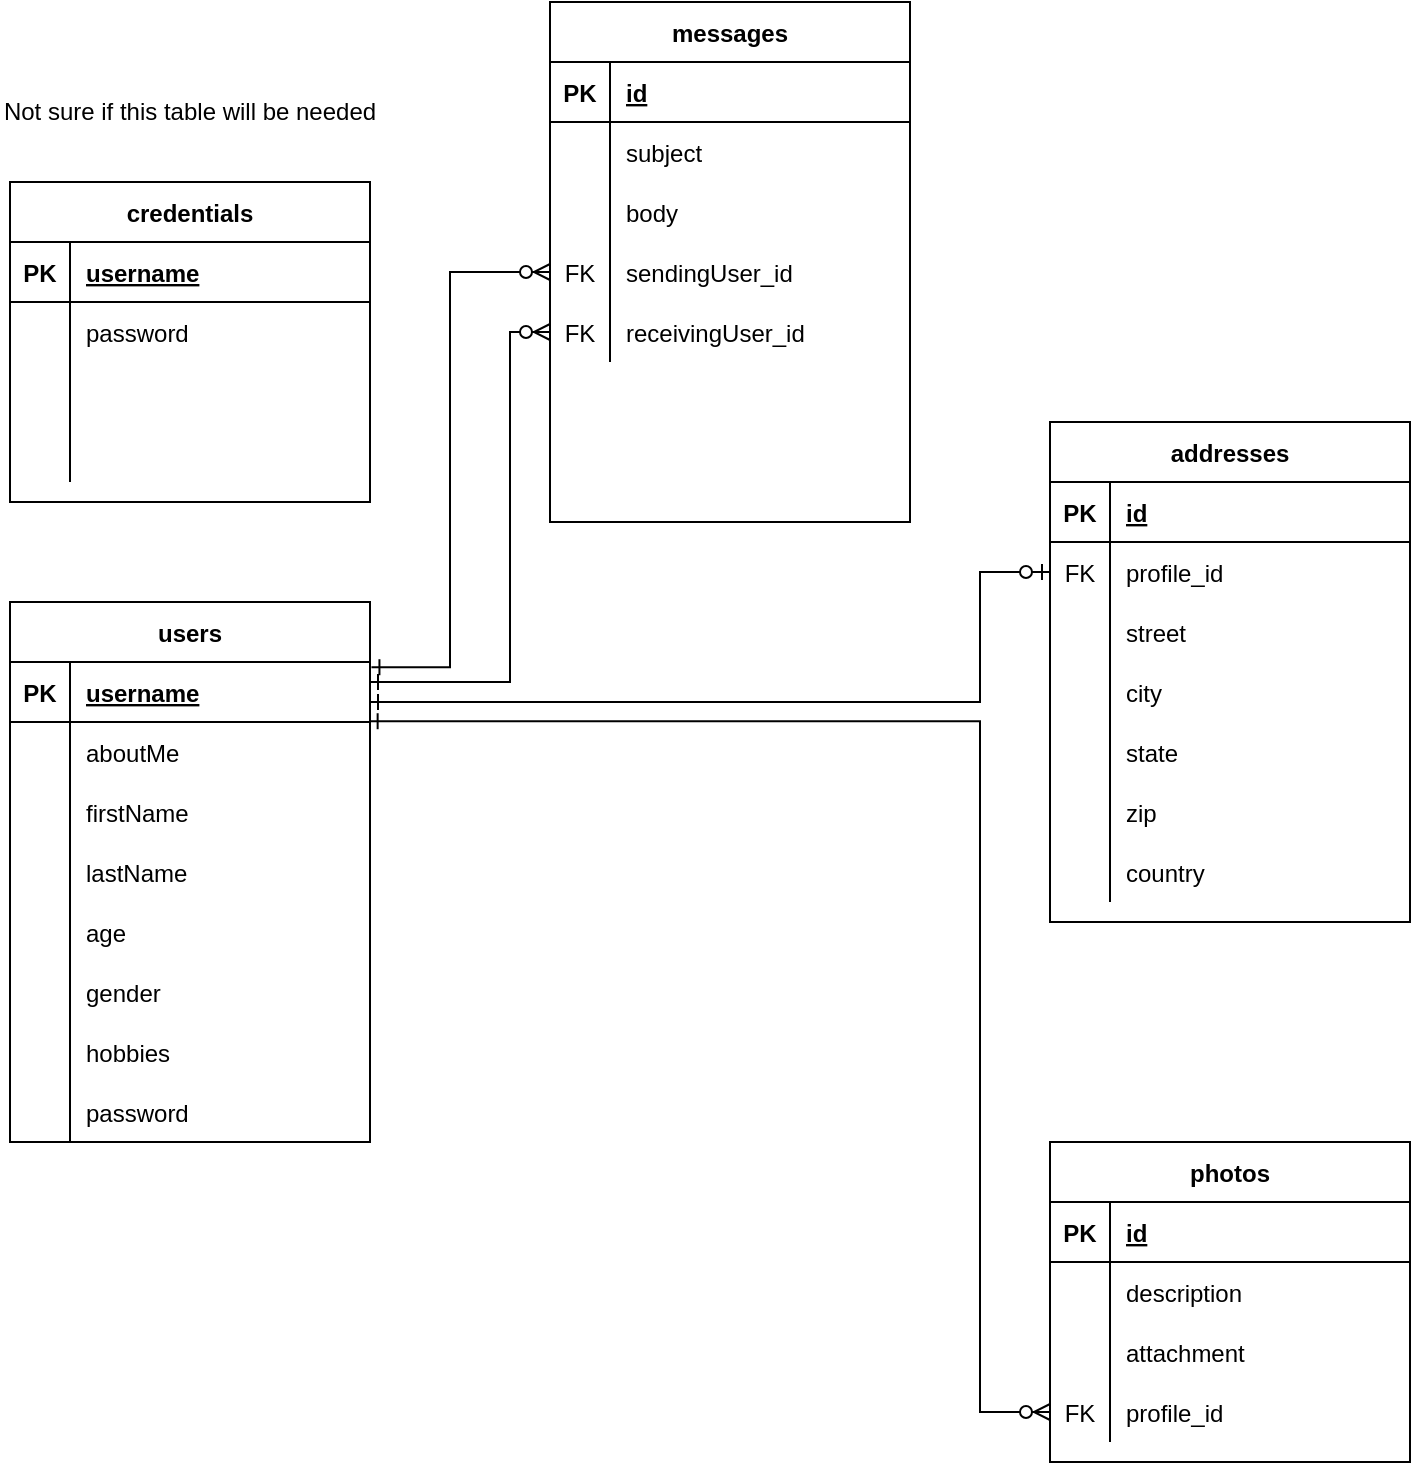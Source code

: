 <mxfile version="14.2.4" type="github">
  <diagram id="PAOuNJBse6k72HpRpejP" name="Page-1">
    <mxGraphModel dx="1038" dy="548" grid="1" gridSize="10" guides="1" tooltips="1" connect="1" arrows="1" fold="1" page="1" pageScale="1" pageWidth="850" pageHeight="1100" math="0" shadow="0">
      <root>
        <mxCell id="0" />
        <mxCell id="1" parent="0" />
        <mxCell id="CI3YDtKb9qRA6XTvtAf0-1" value="credentials" style="shape=table;startSize=30;container=1;collapsible=1;childLayout=tableLayout;fixedRows=1;rowLines=0;fontStyle=1;align=center;resizeLast=1;" vertex="1" parent="1">
          <mxGeometry x="50" y="110" width="180" height="160" as="geometry" />
        </mxCell>
        <mxCell id="CI3YDtKb9qRA6XTvtAf0-2" value="" style="shape=partialRectangle;collapsible=0;dropTarget=0;pointerEvents=0;fillColor=none;top=0;left=0;bottom=1;right=0;points=[[0,0.5],[1,0.5]];portConstraint=eastwest;" vertex="1" parent="CI3YDtKb9qRA6XTvtAf0-1">
          <mxGeometry y="30" width="180" height="30" as="geometry" />
        </mxCell>
        <mxCell id="CI3YDtKb9qRA6XTvtAf0-3" value="PK" style="shape=partialRectangle;connectable=0;fillColor=none;top=0;left=0;bottom=0;right=0;fontStyle=1;overflow=hidden;" vertex="1" parent="CI3YDtKb9qRA6XTvtAf0-2">
          <mxGeometry width="30" height="30" as="geometry" />
        </mxCell>
        <mxCell id="CI3YDtKb9qRA6XTvtAf0-4" value="username" style="shape=partialRectangle;connectable=0;fillColor=none;top=0;left=0;bottom=0;right=0;align=left;spacingLeft=6;fontStyle=5;overflow=hidden;" vertex="1" parent="CI3YDtKb9qRA6XTvtAf0-2">
          <mxGeometry x="30" width="150" height="30" as="geometry" />
        </mxCell>
        <mxCell id="CI3YDtKb9qRA6XTvtAf0-5" value="" style="shape=partialRectangle;collapsible=0;dropTarget=0;pointerEvents=0;fillColor=none;top=0;left=0;bottom=0;right=0;points=[[0,0.5],[1,0.5]];portConstraint=eastwest;" vertex="1" parent="CI3YDtKb9qRA6XTvtAf0-1">
          <mxGeometry y="60" width="180" height="30" as="geometry" />
        </mxCell>
        <mxCell id="CI3YDtKb9qRA6XTvtAf0-6" value="" style="shape=partialRectangle;connectable=0;fillColor=none;top=0;left=0;bottom=0;right=0;editable=1;overflow=hidden;" vertex="1" parent="CI3YDtKb9qRA6XTvtAf0-5">
          <mxGeometry width="30" height="30" as="geometry" />
        </mxCell>
        <mxCell id="CI3YDtKb9qRA6XTvtAf0-7" value="password" style="shape=partialRectangle;connectable=0;fillColor=none;top=0;left=0;bottom=0;right=0;align=left;spacingLeft=6;overflow=hidden;" vertex="1" parent="CI3YDtKb9qRA6XTvtAf0-5">
          <mxGeometry x="30" width="150" height="30" as="geometry" />
        </mxCell>
        <mxCell id="CI3YDtKb9qRA6XTvtAf0-8" value="" style="shape=partialRectangle;collapsible=0;dropTarget=0;pointerEvents=0;fillColor=none;top=0;left=0;bottom=0;right=0;points=[[0,0.5],[1,0.5]];portConstraint=eastwest;" vertex="1" parent="CI3YDtKb9qRA6XTvtAf0-1">
          <mxGeometry y="90" width="180" height="30" as="geometry" />
        </mxCell>
        <mxCell id="CI3YDtKb9qRA6XTvtAf0-9" value="" style="shape=partialRectangle;connectable=0;fillColor=none;top=0;left=0;bottom=0;right=0;editable=1;overflow=hidden;" vertex="1" parent="CI3YDtKb9qRA6XTvtAf0-8">
          <mxGeometry width="30" height="30" as="geometry" />
        </mxCell>
        <mxCell id="CI3YDtKb9qRA6XTvtAf0-10" value="" style="shape=partialRectangle;connectable=0;fillColor=none;top=0;left=0;bottom=0;right=0;align=left;spacingLeft=6;overflow=hidden;" vertex="1" parent="CI3YDtKb9qRA6XTvtAf0-8">
          <mxGeometry x="30" width="150" height="30" as="geometry" />
        </mxCell>
        <mxCell id="CI3YDtKb9qRA6XTvtAf0-11" value="" style="shape=partialRectangle;collapsible=0;dropTarget=0;pointerEvents=0;fillColor=none;top=0;left=0;bottom=0;right=0;points=[[0,0.5],[1,0.5]];portConstraint=eastwest;" vertex="1" parent="CI3YDtKb9qRA6XTvtAf0-1">
          <mxGeometry y="120" width="180" height="30" as="geometry" />
        </mxCell>
        <mxCell id="CI3YDtKb9qRA6XTvtAf0-12" value="" style="shape=partialRectangle;connectable=0;fillColor=none;top=0;left=0;bottom=0;right=0;editable=1;overflow=hidden;" vertex="1" parent="CI3YDtKb9qRA6XTvtAf0-11">
          <mxGeometry width="30" height="30" as="geometry" />
        </mxCell>
        <mxCell id="CI3YDtKb9qRA6XTvtAf0-13" value="" style="shape=partialRectangle;connectable=0;fillColor=none;top=0;left=0;bottom=0;right=0;align=left;spacingLeft=6;overflow=hidden;" vertex="1" parent="CI3YDtKb9qRA6XTvtAf0-11">
          <mxGeometry x="30" width="150" height="30" as="geometry" />
        </mxCell>
        <mxCell id="CI3YDtKb9qRA6XTvtAf0-14" style="edgeStyle=orthogonalEdgeStyle;rounded=0;orthogonalLoop=1;jettySize=auto;html=1;startArrow=ERzeroToMany;startFill=1;endArrow=ERone;endFill=0;exitX=0;exitY=0.5;exitDx=0;exitDy=0;entryX=1.004;entryY=0.087;entryDx=0;entryDy=0;entryPerimeter=0;" edge="1" parent="1" source="CI3YDtKb9qRA6XTvtAf0-25" target="CI3YDtKb9qRA6XTvtAf0-69">
          <mxGeometry relative="1" as="geometry">
            <Array as="points">
              <mxPoint x="270" y="155" />
              <mxPoint x="270" y="353" />
            </Array>
            <mxPoint x="160" y="380" as="targetPoint" />
          </mxGeometry>
        </mxCell>
        <mxCell id="CI3YDtKb9qRA6XTvtAf0-15" value="messages" style="shape=table;startSize=30;container=1;collapsible=1;childLayout=tableLayout;fixedRows=1;rowLines=0;fontStyle=1;align=center;resizeLast=1;" vertex="1" parent="1">
          <mxGeometry x="320" y="20" width="180" height="260" as="geometry" />
        </mxCell>
        <mxCell id="CI3YDtKb9qRA6XTvtAf0-16" value="" style="shape=partialRectangle;collapsible=0;dropTarget=0;pointerEvents=0;fillColor=none;top=0;left=0;bottom=1;right=0;points=[[0,0.5],[1,0.5]];portConstraint=eastwest;" vertex="1" parent="CI3YDtKb9qRA6XTvtAf0-15">
          <mxGeometry y="30" width="180" height="30" as="geometry" />
        </mxCell>
        <mxCell id="CI3YDtKb9qRA6XTvtAf0-17" value="PK" style="shape=partialRectangle;connectable=0;fillColor=none;top=0;left=0;bottom=0;right=0;fontStyle=1;overflow=hidden;" vertex="1" parent="CI3YDtKb9qRA6XTvtAf0-16">
          <mxGeometry width="30" height="30" as="geometry" />
        </mxCell>
        <mxCell id="CI3YDtKb9qRA6XTvtAf0-18" value="id" style="shape=partialRectangle;connectable=0;fillColor=none;top=0;left=0;bottom=0;right=0;align=left;spacingLeft=6;fontStyle=5;overflow=hidden;" vertex="1" parent="CI3YDtKb9qRA6XTvtAf0-16">
          <mxGeometry x="30" width="150" height="30" as="geometry" />
        </mxCell>
        <mxCell id="CI3YDtKb9qRA6XTvtAf0-19" value="" style="shape=partialRectangle;collapsible=0;dropTarget=0;pointerEvents=0;fillColor=none;top=0;left=0;bottom=0;right=0;points=[[0,0.5],[1,0.5]];portConstraint=eastwest;" vertex="1" parent="CI3YDtKb9qRA6XTvtAf0-15">
          <mxGeometry y="60" width="180" height="30" as="geometry" />
        </mxCell>
        <mxCell id="CI3YDtKb9qRA6XTvtAf0-20" value="" style="shape=partialRectangle;connectable=0;fillColor=none;top=0;left=0;bottom=0;right=0;editable=1;overflow=hidden;" vertex="1" parent="CI3YDtKb9qRA6XTvtAf0-19">
          <mxGeometry width="30" height="30" as="geometry" />
        </mxCell>
        <mxCell id="CI3YDtKb9qRA6XTvtAf0-21" value="subject" style="shape=partialRectangle;connectable=0;fillColor=none;top=0;left=0;bottom=0;right=0;align=left;spacingLeft=6;overflow=hidden;" vertex="1" parent="CI3YDtKb9qRA6XTvtAf0-19">
          <mxGeometry x="30" width="150" height="30" as="geometry" />
        </mxCell>
        <mxCell id="CI3YDtKb9qRA6XTvtAf0-22" value="" style="shape=partialRectangle;collapsible=0;dropTarget=0;pointerEvents=0;fillColor=none;top=0;left=0;bottom=0;right=0;points=[[0,0.5],[1,0.5]];portConstraint=eastwest;" vertex="1" parent="CI3YDtKb9qRA6XTvtAf0-15">
          <mxGeometry y="90" width="180" height="30" as="geometry" />
        </mxCell>
        <mxCell id="CI3YDtKb9qRA6XTvtAf0-23" value="" style="shape=partialRectangle;connectable=0;fillColor=none;top=0;left=0;bottom=0;right=0;editable=1;overflow=hidden;" vertex="1" parent="CI3YDtKb9qRA6XTvtAf0-22">
          <mxGeometry width="30" height="30" as="geometry" />
        </mxCell>
        <mxCell id="CI3YDtKb9qRA6XTvtAf0-24" value="body" style="shape=partialRectangle;connectable=0;fillColor=none;top=0;left=0;bottom=0;right=0;align=left;spacingLeft=6;overflow=hidden;" vertex="1" parent="CI3YDtKb9qRA6XTvtAf0-22">
          <mxGeometry x="30" width="150" height="30" as="geometry" />
        </mxCell>
        <mxCell id="CI3YDtKb9qRA6XTvtAf0-25" value="" style="shape=partialRectangle;collapsible=0;dropTarget=0;pointerEvents=0;fillColor=none;top=0;left=0;bottom=0;right=0;points=[[0,0.5],[1,0.5]];portConstraint=eastwest;" vertex="1" parent="CI3YDtKb9qRA6XTvtAf0-15">
          <mxGeometry y="120" width="180" height="30" as="geometry" />
        </mxCell>
        <mxCell id="CI3YDtKb9qRA6XTvtAf0-26" value="FK" style="shape=partialRectangle;connectable=0;fillColor=none;top=0;left=0;bottom=0;right=0;editable=1;overflow=hidden;" vertex="1" parent="CI3YDtKb9qRA6XTvtAf0-25">
          <mxGeometry width="30" height="30" as="geometry" />
        </mxCell>
        <mxCell id="CI3YDtKb9qRA6XTvtAf0-27" value="sendingUser_id" style="shape=partialRectangle;connectable=0;fillColor=none;top=0;left=0;bottom=0;right=0;align=left;spacingLeft=6;overflow=hidden;" vertex="1" parent="CI3YDtKb9qRA6XTvtAf0-25">
          <mxGeometry x="30" width="150" height="30" as="geometry" />
        </mxCell>
        <mxCell id="CI3YDtKb9qRA6XTvtAf0-28" value="" style="shape=partialRectangle;collapsible=0;dropTarget=0;pointerEvents=0;fillColor=none;top=0;left=0;bottom=0;right=0;points=[[0,0.5],[1,0.5]];portConstraint=eastwest;" vertex="1" parent="CI3YDtKb9qRA6XTvtAf0-15">
          <mxGeometry y="150" width="180" height="30" as="geometry" />
        </mxCell>
        <mxCell id="CI3YDtKb9qRA6XTvtAf0-29" value="FK" style="shape=partialRectangle;connectable=0;fillColor=none;top=0;left=0;bottom=0;right=0;editable=1;overflow=hidden;" vertex="1" parent="CI3YDtKb9qRA6XTvtAf0-28">
          <mxGeometry width="30" height="30" as="geometry" />
        </mxCell>
        <mxCell id="CI3YDtKb9qRA6XTvtAf0-30" value="receivingUser_id" style="shape=partialRectangle;connectable=0;fillColor=none;top=0;left=0;bottom=0;right=0;align=left;spacingLeft=6;overflow=hidden;" vertex="1" parent="CI3YDtKb9qRA6XTvtAf0-28">
          <mxGeometry x="30" width="150" height="30" as="geometry" />
        </mxCell>
        <mxCell id="CI3YDtKb9qRA6XTvtAf0-31" value="addresses" style="shape=table;startSize=30;container=1;collapsible=1;childLayout=tableLayout;fixedRows=1;rowLines=0;fontStyle=1;align=center;resizeLast=1;" vertex="1" parent="1">
          <mxGeometry x="570" y="230" width="180" height="250" as="geometry" />
        </mxCell>
        <mxCell id="CI3YDtKb9qRA6XTvtAf0-32" value="" style="shape=partialRectangle;collapsible=0;dropTarget=0;pointerEvents=0;fillColor=none;top=0;left=0;bottom=1;right=0;points=[[0,0.5],[1,0.5]];portConstraint=eastwest;" vertex="1" parent="CI3YDtKb9qRA6XTvtAf0-31">
          <mxGeometry y="30" width="180" height="30" as="geometry" />
        </mxCell>
        <mxCell id="CI3YDtKb9qRA6XTvtAf0-33" value="PK" style="shape=partialRectangle;connectable=0;fillColor=none;top=0;left=0;bottom=0;right=0;fontStyle=1;overflow=hidden;" vertex="1" parent="CI3YDtKb9qRA6XTvtAf0-32">
          <mxGeometry width="30" height="30" as="geometry" />
        </mxCell>
        <mxCell id="CI3YDtKb9qRA6XTvtAf0-34" value="id" style="shape=partialRectangle;connectable=0;fillColor=none;top=0;left=0;bottom=0;right=0;align=left;spacingLeft=6;fontStyle=5;overflow=hidden;" vertex="1" parent="CI3YDtKb9qRA6XTvtAf0-32">
          <mxGeometry x="30" width="150" height="30" as="geometry" />
        </mxCell>
        <mxCell id="CI3YDtKb9qRA6XTvtAf0-35" value="" style="shape=partialRectangle;collapsible=0;dropTarget=0;pointerEvents=0;fillColor=none;top=0;left=0;bottom=0;right=0;points=[[0,0.5],[1,0.5]];portConstraint=eastwest;" vertex="1" parent="CI3YDtKb9qRA6XTvtAf0-31">
          <mxGeometry y="60" width="180" height="30" as="geometry" />
        </mxCell>
        <mxCell id="CI3YDtKb9qRA6XTvtAf0-36" value="FK" style="shape=partialRectangle;connectable=0;fillColor=none;top=0;left=0;bottom=0;right=0;editable=1;overflow=hidden;" vertex="1" parent="CI3YDtKb9qRA6XTvtAf0-35">
          <mxGeometry width="30" height="30" as="geometry" />
        </mxCell>
        <mxCell id="CI3YDtKb9qRA6XTvtAf0-37" value="profile_id" style="shape=partialRectangle;connectable=0;fillColor=none;top=0;left=0;bottom=0;right=0;align=left;spacingLeft=6;overflow=hidden;" vertex="1" parent="CI3YDtKb9qRA6XTvtAf0-35">
          <mxGeometry x="30" width="150" height="30" as="geometry" />
        </mxCell>
        <mxCell id="CI3YDtKb9qRA6XTvtAf0-38" value="" style="shape=partialRectangle;collapsible=0;dropTarget=0;pointerEvents=0;fillColor=none;top=0;left=0;bottom=0;right=0;points=[[0,0.5],[1,0.5]];portConstraint=eastwest;" vertex="1" parent="CI3YDtKb9qRA6XTvtAf0-31">
          <mxGeometry y="90" width="180" height="30" as="geometry" />
        </mxCell>
        <mxCell id="CI3YDtKb9qRA6XTvtAf0-39" value="" style="shape=partialRectangle;connectable=0;fillColor=none;top=0;left=0;bottom=0;right=0;editable=1;overflow=hidden;" vertex="1" parent="CI3YDtKb9qRA6XTvtAf0-38">
          <mxGeometry width="30" height="30" as="geometry" />
        </mxCell>
        <mxCell id="CI3YDtKb9qRA6XTvtAf0-40" value="street" style="shape=partialRectangle;connectable=0;fillColor=none;top=0;left=0;bottom=0;right=0;align=left;spacingLeft=6;overflow=hidden;" vertex="1" parent="CI3YDtKb9qRA6XTvtAf0-38">
          <mxGeometry x="30" width="150" height="30" as="geometry" />
        </mxCell>
        <mxCell id="CI3YDtKb9qRA6XTvtAf0-41" value="" style="shape=partialRectangle;collapsible=0;dropTarget=0;pointerEvents=0;fillColor=none;top=0;left=0;bottom=0;right=0;points=[[0,0.5],[1,0.5]];portConstraint=eastwest;" vertex="1" parent="CI3YDtKb9qRA6XTvtAf0-31">
          <mxGeometry y="120" width="180" height="30" as="geometry" />
        </mxCell>
        <mxCell id="CI3YDtKb9qRA6XTvtAf0-42" value="" style="shape=partialRectangle;connectable=0;fillColor=none;top=0;left=0;bottom=0;right=0;editable=1;overflow=hidden;" vertex="1" parent="CI3YDtKb9qRA6XTvtAf0-41">
          <mxGeometry width="30" height="30" as="geometry" />
        </mxCell>
        <mxCell id="CI3YDtKb9qRA6XTvtAf0-43" value="city" style="shape=partialRectangle;connectable=0;fillColor=none;top=0;left=0;bottom=0;right=0;align=left;spacingLeft=6;overflow=hidden;" vertex="1" parent="CI3YDtKb9qRA6XTvtAf0-41">
          <mxGeometry x="30" width="150" height="30" as="geometry" />
        </mxCell>
        <mxCell id="CI3YDtKb9qRA6XTvtAf0-44" value="" style="shape=partialRectangle;collapsible=0;dropTarget=0;pointerEvents=0;fillColor=none;top=0;left=0;bottom=0;right=0;points=[[0,0.5],[1,0.5]];portConstraint=eastwest;" vertex="1" parent="CI3YDtKb9qRA6XTvtAf0-31">
          <mxGeometry y="150" width="180" height="30" as="geometry" />
        </mxCell>
        <mxCell id="CI3YDtKb9qRA6XTvtAf0-45" value="" style="shape=partialRectangle;connectable=0;fillColor=none;top=0;left=0;bottom=0;right=0;editable=1;overflow=hidden;" vertex="1" parent="CI3YDtKb9qRA6XTvtAf0-44">
          <mxGeometry width="30" height="30" as="geometry" />
        </mxCell>
        <mxCell id="CI3YDtKb9qRA6XTvtAf0-46" value="state" style="shape=partialRectangle;connectable=0;fillColor=none;top=0;left=0;bottom=0;right=0;align=left;spacingLeft=6;overflow=hidden;" vertex="1" parent="CI3YDtKb9qRA6XTvtAf0-44">
          <mxGeometry x="30" width="150" height="30" as="geometry" />
        </mxCell>
        <mxCell id="CI3YDtKb9qRA6XTvtAf0-47" value="" style="shape=partialRectangle;collapsible=0;dropTarget=0;pointerEvents=0;fillColor=none;top=0;left=0;bottom=0;right=0;points=[[0,0.5],[1,0.5]];portConstraint=eastwest;" vertex="1" parent="CI3YDtKb9qRA6XTvtAf0-31">
          <mxGeometry y="180" width="180" height="30" as="geometry" />
        </mxCell>
        <mxCell id="CI3YDtKb9qRA6XTvtAf0-48" value="" style="shape=partialRectangle;connectable=0;fillColor=none;top=0;left=0;bottom=0;right=0;editable=1;overflow=hidden;" vertex="1" parent="CI3YDtKb9qRA6XTvtAf0-47">
          <mxGeometry width="30" height="30" as="geometry" />
        </mxCell>
        <mxCell id="CI3YDtKb9qRA6XTvtAf0-49" value="zip" style="shape=partialRectangle;connectable=0;fillColor=none;top=0;left=0;bottom=0;right=0;align=left;spacingLeft=6;overflow=hidden;" vertex="1" parent="CI3YDtKb9qRA6XTvtAf0-47">
          <mxGeometry x="30" width="150" height="30" as="geometry" />
        </mxCell>
        <mxCell id="CI3YDtKb9qRA6XTvtAf0-50" value="" style="shape=partialRectangle;collapsible=0;dropTarget=0;pointerEvents=0;fillColor=none;top=0;left=0;bottom=0;right=0;points=[[0,0.5],[1,0.5]];portConstraint=eastwest;" vertex="1" parent="CI3YDtKb9qRA6XTvtAf0-31">
          <mxGeometry y="210" width="180" height="30" as="geometry" />
        </mxCell>
        <mxCell id="CI3YDtKb9qRA6XTvtAf0-51" value="" style="shape=partialRectangle;connectable=0;fillColor=none;top=0;left=0;bottom=0;right=0;editable=1;overflow=hidden;" vertex="1" parent="CI3YDtKb9qRA6XTvtAf0-50">
          <mxGeometry width="30" height="30" as="geometry" />
        </mxCell>
        <mxCell id="CI3YDtKb9qRA6XTvtAf0-52" value="country" style="shape=partialRectangle;connectable=0;fillColor=none;top=0;left=0;bottom=0;right=0;align=left;spacingLeft=6;overflow=hidden;" vertex="1" parent="CI3YDtKb9qRA6XTvtAf0-50">
          <mxGeometry x="30" width="150" height="30" as="geometry" />
        </mxCell>
        <mxCell id="CI3YDtKb9qRA6XTvtAf0-53" style="edgeStyle=orthogonalEdgeStyle;rounded=0;orthogonalLoop=1;jettySize=auto;html=1;startArrow=ERone;startFill=0;endArrow=ERzeroToOne;endFill=1;" edge="1" parent="1" source="CI3YDtKb9qRA6XTvtAf0-69" target="CI3YDtKb9qRA6XTvtAf0-35">
          <mxGeometry relative="1" as="geometry">
            <Array as="points">
              <mxPoint x="535" y="370" />
              <mxPoint x="535" y="305" />
            </Array>
            <mxPoint x="500" y="370" as="sourcePoint" />
          </mxGeometry>
        </mxCell>
        <mxCell id="CI3YDtKb9qRA6XTvtAf0-54" value="photos" style="shape=table;startSize=30;container=1;collapsible=1;childLayout=tableLayout;fixedRows=1;rowLines=0;fontStyle=1;align=center;resizeLast=1;" vertex="1" parent="1">
          <mxGeometry x="570" y="590" width="180" height="160" as="geometry" />
        </mxCell>
        <mxCell id="CI3YDtKb9qRA6XTvtAf0-55" value="" style="shape=partialRectangle;collapsible=0;dropTarget=0;pointerEvents=0;fillColor=none;top=0;left=0;bottom=1;right=0;points=[[0,0.5],[1,0.5]];portConstraint=eastwest;" vertex="1" parent="CI3YDtKb9qRA6XTvtAf0-54">
          <mxGeometry y="30" width="180" height="30" as="geometry" />
        </mxCell>
        <mxCell id="CI3YDtKb9qRA6XTvtAf0-56" value="PK" style="shape=partialRectangle;connectable=0;fillColor=none;top=0;left=0;bottom=0;right=0;fontStyle=1;overflow=hidden;" vertex="1" parent="CI3YDtKb9qRA6XTvtAf0-55">
          <mxGeometry width="30" height="30" as="geometry" />
        </mxCell>
        <mxCell id="CI3YDtKb9qRA6XTvtAf0-57" value="id" style="shape=partialRectangle;connectable=0;fillColor=none;top=0;left=0;bottom=0;right=0;align=left;spacingLeft=6;fontStyle=5;overflow=hidden;" vertex="1" parent="CI3YDtKb9qRA6XTvtAf0-55">
          <mxGeometry x="30" width="150" height="30" as="geometry" />
        </mxCell>
        <mxCell id="CI3YDtKb9qRA6XTvtAf0-58" value="" style="shape=partialRectangle;collapsible=0;dropTarget=0;pointerEvents=0;fillColor=none;top=0;left=0;bottom=0;right=0;points=[[0,0.5],[1,0.5]];portConstraint=eastwest;" vertex="1" parent="CI3YDtKb9qRA6XTvtAf0-54">
          <mxGeometry y="60" width="180" height="30" as="geometry" />
        </mxCell>
        <mxCell id="CI3YDtKb9qRA6XTvtAf0-59" value="" style="shape=partialRectangle;connectable=0;fillColor=none;top=0;left=0;bottom=0;right=0;editable=1;overflow=hidden;" vertex="1" parent="CI3YDtKb9qRA6XTvtAf0-58">
          <mxGeometry width="30" height="30" as="geometry" />
        </mxCell>
        <mxCell id="CI3YDtKb9qRA6XTvtAf0-60" value="description" style="shape=partialRectangle;connectable=0;fillColor=none;top=0;left=0;bottom=0;right=0;align=left;spacingLeft=6;overflow=hidden;" vertex="1" parent="CI3YDtKb9qRA6XTvtAf0-58">
          <mxGeometry x="30" width="150" height="30" as="geometry" />
        </mxCell>
        <mxCell id="CI3YDtKb9qRA6XTvtAf0-61" value="" style="shape=partialRectangle;collapsible=0;dropTarget=0;pointerEvents=0;fillColor=none;top=0;left=0;bottom=0;right=0;points=[[0,0.5],[1,0.5]];portConstraint=eastwest;" vertex="1" parent="CI3YDtKb9qRA6XTvtAf0-54">
          <mxGeometry y="90" width="180" height="30" as="geometry" />
        </mxCell>
        <mxCell id="CI3YDtKb9qRA6XTvtAf0-62" value="" style="shape=partialRectangle;connectable=0;fillColor=none;top=0;left=0;bottom=0;right=0;editable=1;overflow=hidden;" vertex="1" parent="CI3YDtKb9qRA6XTvtAf0-61">
          <mxGeometry width="30" height="30" as="geometry" />
        </mxCell>
        <mxCell id="CI3YDtKb9qRA6XTvtAf0-63" value="attachment" style="shape=partialRectangle;connectable=0;fillColor=none;top=0;left=0;bottom=0;right=0;align=left;spacingLeft=6;overflow=hidden;" vertex="1" parent="CI3YDtKb9qRA6XTvtAf0-61">
          <mxGeometry x="30" width="150" height="30" as="geometry" />
        </mxCell>
        <mxCell id="CI3YDtKb9qRA6XTvtAf0-64" value="" style="shape=partialRectangle;collapsible=0;dropTarget=0;pointerEvents=0;fillColor=none;top=0;left=0;bottom=0;right=0;points=[[0,0.5],[1,0.5]];portConstraint=eastwest;" vertex="1" parent="CI3YDtKb9qRA6XTvtAf0-54">
          <mxGeometry y="120" width="180" height="30" as="geometry" />
        </mxCell>
        <mxCell id="CI3YDtKb9qRA6XTvtAf0-65" value="FK" style="shape=partialRectangle;connectable=0;fillColor=none;top=0;left=0;bottom=0;right=0;editable=1;overflow=hidden;" vertex="1" parent="CI3YDtKb9qRA6XTvtAf0-64">
          <mxGeometry width="30" height="30" as="geometry" />
        </mxCell>
        <mxCell id="CI3YDtKb9qRA6XTvtAf0-66" value="profile_id" style="shape=partialRectangle;connectable=0;fillColor=none;top=0;left=0;bottom=0;right=0;align=left;spacingLeft=6;overflow=hidden;" vertex="1" parent="CI3YDtKb9qRA6XTvtAf0-64">
          <mxGeometry x="30" width="150" height="30" as="geometry" />
        </mxCell>
        <mxCell id="CI3YDtKb9qRA6XTvtAf0-67" style="edgeStyle=orthogonalEdgeStyle;rounded=0;orthogonalLoop=1;jettySize=auto;html=1;startArrow=ERzeroToMany;startFill=1;endArrow=ERone;endFill=0;entryX=0.999;entryY=0.987;entryDx=0;entryDy=0;entryPerimeter=0;" edge="1" parent="1" source="CI3YDtKb9qRA6XTvtAf0-64" target="CI3YDtKb9qRA6XTvtAf0-69">
          <mxGeometry relative="1" as="geometry">
            <Array as="points">
              <mxPoint x="535" y="725" />
              <mxPoint x="535" y="380" />
            </Array>
            <mxPoint x="500" y="380" as="targetPoint" />
          </mxGeometry>
        </mxCell>
        <mxCell id="CI3YDtKb9qRA6XTvtAf0-68" value="users" style="shape=table;startSize=30;container=1;collapsible=1;childLayout=tableLayout;fixedRows=1;rowLines=0;fontStyle=1;align=center;resizeLast=1;" vertex="1" parent="1">
          <mxGeometry x="50" y="320" width="180" height="270" as="geometry" />
        </mxCell>
        <mxCell id="CI3YDtKb9qRA6XTvtAf0-69" value="" style="shape=partialRectangle;collapsible=0;dropTarget=0;pointerEvents=0;fillColor=none;top=0;left=0;bottom=1;right=0;points=[[0,0.5],[1,0.5]];portConstraint=eastwest;" vertex="1" parent="CI3YDtKb9qRA6XTvtAf0-68">
          <mxGeometry y="30" width="180" height="30" as="geometry" />
        </mxCell>
        <mxCell id="CI3YDtKb9qRA6XTvtAf0-70" value="PK" style="shape=partialRectangle;connectable=0;fillColor=none;top=0;left=0;bottom=0;right=0;fontStyle=1;overflow=hidden;" vertex="1" parent="CI3YDtKb9qRA6XTvtAf0-69">
          <mxGeometry width="30" height="30" as="geometry" />
        </mxCell>
        <mxCell id="CI3YDtKb9qRA6XTvtAf0-71" value="username" style="shape=partialRectangle;connectable=0;fillColor=none;top=0;left=0;bottom=0;right=0;align=left;spacingLeft=6;fontStyle=5;overflow=hidden;" vertex="1" parent="CI3YDtKb9qRA6XTvtAf0-69">
          <mxGeometry x="30" width="150" height="30" as="geometry" />
        </mxCell>
        <mxCell id="CI3YDtKb9qRA6XTvtAf0-72" value="" style="shape=partialRectangle;collapsible=0;dropTarget=0;pointerEvents=0;fillColor=none;top=0;left=0;bottom=0;right=0;points=[[0,0.5],[1,0.5]];portConstraint=eastwest;" vertex="1" parent="CI3YDtKb9qRA6XTvtAf0-68">
          <mxGeometry y="60" width="180" height="30" as="geometry" />
        </mxCell>
        <mxCell id="CI3YDtKb9qRA6XTvtAf0-73" value="" style="shape=partialRectangle;connectable=0;fillColor=none;top=0;left=0;bottom=0;right=0;editable=1;overflow=hidden;" vertex="1" parent="CI3YDtKb9qRA6XTvtAf0-72">
          <mxGeometry width="30" height="30" as="geometry" />
        </mxCell>
        <mxCell id="CI3YDtKb9qRA6XTvtAf0-74" value="aboutMe" style="shape=partialRectangle;connectable=0;fillColor=none;top=0;left=0;bottom=0;right=0;align=left;spacingLeft=6;overflow=hidden;" vertex="1" parent="CI3YDtKb9qRA6XTvtAf0-72">
          <mxGeometry x="30" width="150" height="30" as="geometry" />
        </mxCell>
        <mxCell id="CI3YDtKb9qRA6XTvtAf0-75" value="" style="shape=partialRectangle;collapsible=0;dropTarget=0;pointerEvents=0;fillColor=none;top=0;left=0;bottom=0;right=0;points=[[0,0.5],[1,0.5]];portConstraint=eastwest;" vertex="1" parent="CI3YDtKb9qRA6XTvtAf0-68">
          <mxGeometry y="90" width="180" height="30" as="geometry" />
        </mxCell>
        <mxCell id="CI3YDtKb9qRA6XTvtAf0-76" value="" style="shape=partialRectangle;connectable=0;fillColor=none;top=0;left=0;bottom=0;right=0;editable=1;overflow=hidden;" vertex="1" parent="CI3YDtKb9qRA6XTvtAf0-75">
          <mxGeometry width="30" height="30" as="geometry" />
        </mxCell>
        <mxCell id="CI3YDtKb9qRA6XTvtAf0-77" value="firstName" style="shape=partialRectangle;connectable=0;fillColor=none;top=0;left=0;bottom=0;right=0;align=left;spacingLeft=6;overflow=hidden;" vertex="1" parent="CI3YDtKb9qRA6XTvtAf0-75">
          <mxGeometry x="30" width="150" height="30" as="geometry" />
        </mxCell>
        <mxCell id="CI3YDtKb9qRA6XTvtAf0-78" value="" style="shape=partialRectangle;collapsible=0;dropTarget=0;pointerEvents=0;fillColor=none;top=0;left=0;bottom=0;right=0;points=[[0,0.5],[1,0.5]];portConstraint=eastwest;" vertex="1" parent="CI3YDtKb9qRA6XTvtAf0-68">
          <mxGeometry y="120" width="180" height="30" as="geometry" />
        </mxCell>
        <mxCell id="CI3YDtKb9qRA6XTvtAf0-79" value="" style="shape=partialRectangle;connectable=0;fillColor=none;top=0;left=0;bottom=0;right=0;editable=1;overflow=hidden;" vertex="1" parent="CI3YDtKb9qRA6XTvtAf0-78">
          <mxGeometry width="30" height="30" as="geometry" />
        </mxCell>
        <mxCell id="CI3YDtKb9qRA6XTvtAf0-80" value="lastName" style="shape=partialRectangle;connectable=0;fillColor=none;top=0;left=0;bottom=0;right=0;align=left;spacingLeft=6;overflow=hidden;" vertex="1" parent="CI3YDtKb9qRA6XTvtAf0-78">
          <mxGeometry x="30" width="150" height="30" as="geometry" />
        </mxCell>
        <mxCell id="CI3YDtKb9qRA6XTvtAf0-81" value="" style="shape=partialRectangle;collapsible=0;dropTarget=0;pointerEvents=0;fillColor=none;top=0;left=0;bottom=0;right=0;points=[[0,0.5],[1,0.5]];portConstraint=eastwest;" vertex="1" parent="CI3YDtKb9qRA6XTvtAf0-68">
          <mxGeometry y="150" width="180" height="30" as="geometry" />
        </mxCell>
        <mxCell id="CI3YDtKb9qRA6XTvtAf0-82" value="" style="shape=partialRectangle;connectable=0;fillColor=none;top=0;left=0;bottom=0;right=0;editable=1;overflow=hidden;" vertex="1" parent="CI3YDtKb9qRA6XTvtAf0-81">
          <mxGeometry width="30" height="30" as="geometry" />
        </mxCell>
        <mxCell id="CI3YDtKb9qRA6XTvtAf0-83" value="age" style="shape=partialRectangle;connectable=0;fillColor=none;top=0;left=0;bottom=0;right=0;align=left;spacingLeft=6;overflow=hidden;" vertex="1" parent="CI3YDtKb9qRA6XTvtAf0-81">
          <mxGeometry x="30" width="150" height="30" as="geometry" />
        </mxCell>
        <mxCell id="CI3YDtKb9qRA6XTvtAf0-84" value="" style="shape=partialRectangle;collapsible=0;dropTarget=0;pointerEvents=0;fillColor=none;top=0;left=0;bottom=0;right=0;points=[[0,0.5],[1,0.5]];portConstraint=eastwest;" vertex="1" parent="CI3YDtKb9qRA6XTvtAf0-68">
          <mxGeometry y="180" width="180" height="30" as="geometry" />
        </mxCell>
        <mxCell id="CI3YDtKb9qRA6XTvtAf0-85" value="" style="shape=partialRectangle;connectable=0;fillColor=none;top=0;left=0;bottom=0;right=0;editable=1;overflow=hidden;" vertex="1" parent="CI3YDtKb9qRA6XTvtAf0-84">
          <mxGeometry width="30" height="30" as="geometry" />
        </mxCell>
        <mxCell id="CI3YDtKb9qRA6XTvtAf0-86" value="gender" style="shape=partialRectangle;connectable=0;fillColor=none;top=0;left=0;bottom=0;right=0;align=left;spacingLeft=6;overflow=hidden;" vertex="1" parent="CI3YDtKb9qRA6XTvtAf0-84">
          <mxGeometry x="30" width="150" height="30" as="geometry" />
        </mxCell>
        <mxCell id="CI3YDtKb9qRA6XTvtAf0-87" value="" style="shape=partialRectangle;collapsible=0;dropTarget=0;pointerEvents=0;fillColor=none;top=0;left=0;bottom=0;right=0;points=[[0,0.5],[1,0.5]];portConstraint=eastwest;" vertex="1" parent="CI3YDtKb9qRA6XTvtAf0-68">
          <mxGeometry y="210" width="180" height="30" as="geometry" />
        </mxCell>
        <mxCell id="CI3YDtKb9qRA6XTvtAf0-88" value="" style="shape=partialRectangle;connectable=0;fillColor=none;top=0;left=0;bottom=0;right=0;editable=1;overflow=hidden;" vertex="1" parent="CI3YDtKb9qRA6XTvtAf0-87">
          <mxGeometry width="30" height="30" as="geometry" />
        </mxCell>
        <mxCell id="CI3YDtKb9qRA6XTvtAf0-89" value="hobbies" style="shape=partialRectangle;connectable=0;fillColor=none;top=0;left=0;bottom=0;right=0;align=left;spacingLeft=6;overflow=hidden;" vertex="1" parent="CI3YDtKb9qRA6XTvtAf0-87">
          <mxGeometry x="30" width="150" height="30" as="geometry" />
        </mxCell>
        <mxCell id="CI3YDtKb9qRA6XTvtAf0-90" value="" style="shape=partialRectangle;collapsible=0;dropTarget=0;pointerEvents=0;fillColor=none;top=0;left=0;bottom=0;right=0;points=[[0,0.5],[1,0.5]];portConstraint=eastwest;" vertex="1" parent="CI3YDtKb9qRA6XTvtAf0-68">
          <mxGeometry y="240" width="180" height="30" as="geometry" />
        </mxCell>
        <mxCell id="CI3YDtKb9qRA6XTvtAf0-91" value="" style="shape=partialRectangle;connectable=0;fillColor=none;top=0;left=0;bottom=0;right=0;editable=1;overflow=hidden;" vertex="1" parent="CI3YDtKb9qRA6XTvtAf0-90">
          <mxGeometry width="30" height="30" as="geometry" />
        </mxCell>
        <mxCell id="CI3YDtKb9qRA6XTvtAf0-92" value="password" style="shape=partialRectangle;connectable=0;fillColor=none;top=0;left=0;bottom=0;right=0;align=left;spacingLeft=6;overflow=hidden;" vertex="1" parent="CI3YDtKb9qRA6XTvtAf0-90">
          <mxGeometry x="30" width="150" height="30" as="geometry" />
        </mxCell>
        <mxCell id="CI3YDtKb9qRA6XTvtAf0-93" style="edgeStyle=orthogonalEdgeStyle;rounded=0;orthogonalLoop=1;jettySize=auto;html=1;endArrow=ERone;endFill=0;startArrow=ERzeroToMany;startFill=1;" edge="1" parent="1" source="CI3YDtKb9qRA6XTvtAf0-28">
          <mxGeometry relative="1" as="geometry">
            <mxPoint x="230" y="360" as="targetPoint" />
            <Array as="points">
              <mxPoint x="300" y="185" />
              <mxPoint x="300" y="360" />
            </Array>
          </mxGeometry>
        </mxCell>
        <mxCell id="CI3YDtKb9qRA6XTvtAf0-94" value="Not sure if this table will be needed" style="text;html=1;strokeColor=none;fillColor=none;align=center;verticalAlign=middle;whiteSpace=wrap;rounded=0;" vertex="1" parent="1">
          <mxGeometry x="45" y="50" width="190" height="50" as="geometry" />
        </mxCell>
      </root>
    </mxGraphModel>
  </diagram>
</mxfile>
